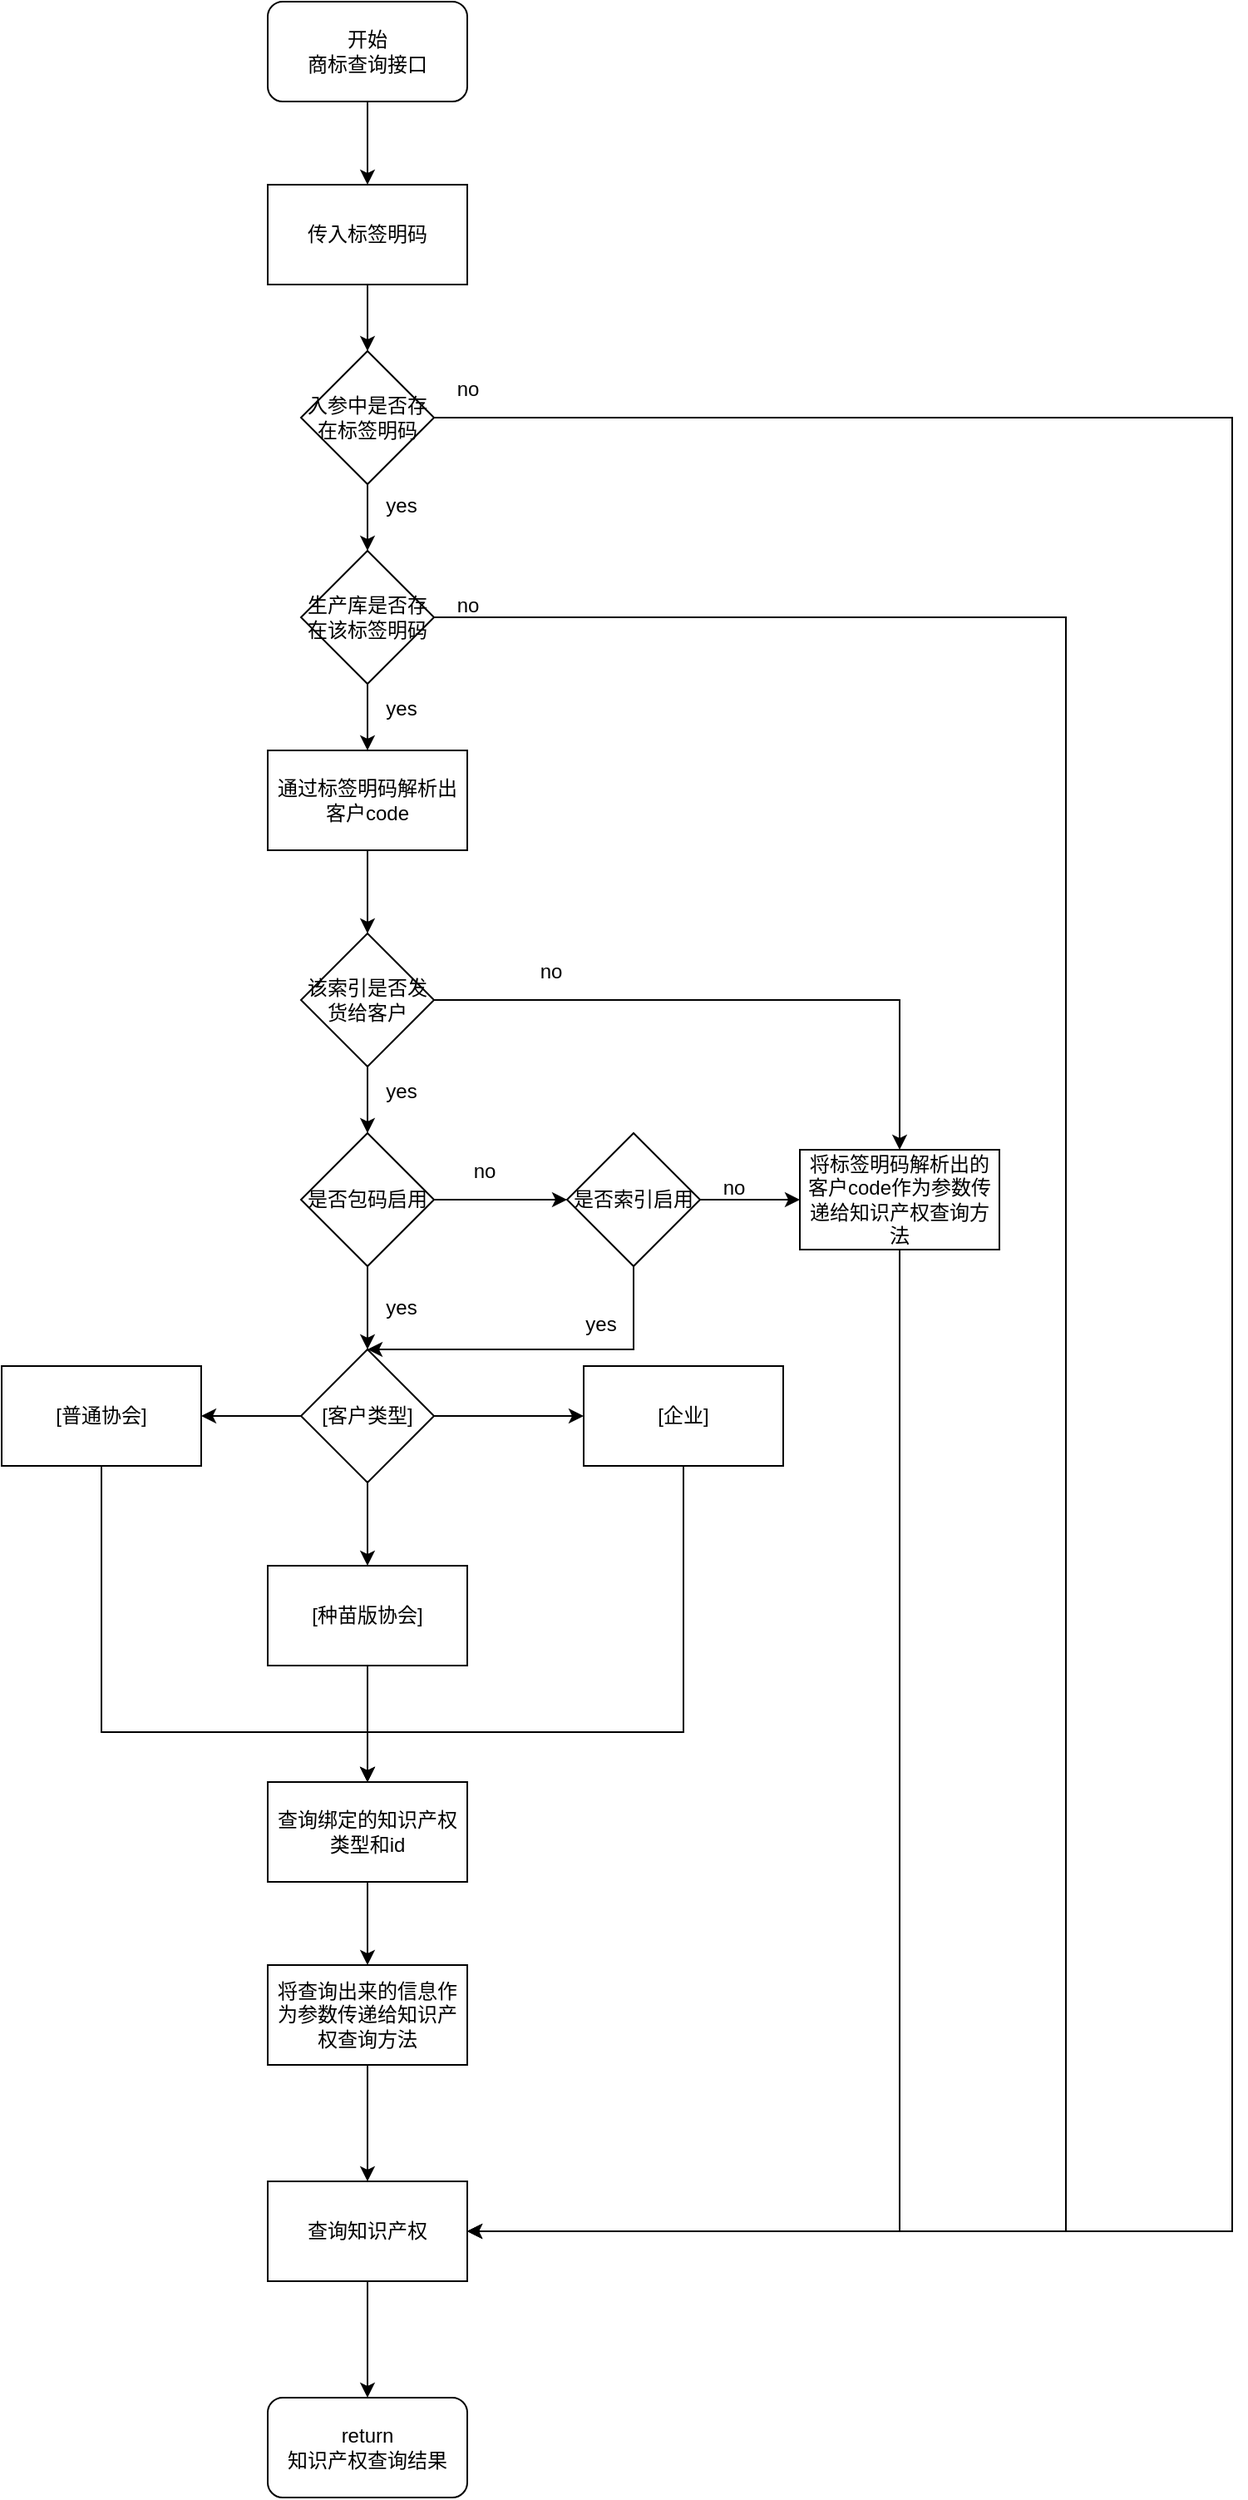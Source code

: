<mxfile version="25.0.1">
  <diagram name="第 1 页" id="s255MDiugziPjuRfIauH">
    <mxGraphModel dx="1434" dy="772" grid="1" gridSize="10" guides="1" tooltips="1" connect="1" arrows="1" fold="1" page="1" pageScale="1" pageWidth="1654" pageHeight="1169" math="0" shadow="0">
      <root>
        <mxCell id="0" />
        <mxCell id="1" parent="0" />
        <mxCell id="JbyCYwr8BGmZyS5Jvpdc-5" value="" style="edgeStyle=orthogonalEdgeStyle;rounded=0;orthogonalLoop=1;jettySize=auto;html=1;" parent="1" source="JbyCYwr8BGmZyS5Jvpdc-1" target="JbyCYwr8BGmZyS5Jvpdc-4" edge="1">
          <mxGeometry relative="1" as="geometry" />
        </mxCell>
        <mxCell id="JbyCYwr8BGmZyS5Jvpdc-1" value="&lt;font&gt;开始&lt;/font&gt;&lt;div&gt;&lt;font&gt;商标查询接口&lt;/font&gt;&lt;/div&gt;" style="rounded=1;whiteSpace=wrap;html=1;" parent="1" vertex="1">
          <mxGeometry x="600" y="120" width="120" height="60" as="geometry" />
        </mxCell>
        <mxCell id="onJ9jWcFODIxRkG4GBCm-2" value="" style="edgeStyle=orthogonalEdgeStyle;rounded=0;orthogonalLoop=1;jettySize=auto;html=1;" edge="1" parent="1" source="JbyCYwr8BGmZyS5Jvpdc-4" target="onJ9jWcFODIxRkG4GBCm-1">
          <mxGeometry relative="1" as="geometry" />
        </mxCell>
        <mxCell id="JbyCYwr8BGmZyS5Jvpdc-4" value="&lt;font&gt;传入标签明码&lt;/font&gt;" style="whiteSpace=wrap;html=1;rounded=0;" parent="1" vertex="1">
          <mxGeometry x="600" y="230" width="120" height="60" as="geometry" />
        </mxCell>
        <mxCell id="onJ9jWcFODIxRkG4GBCm-6" value="" style="edgeStyle=orthogonalEdgeStyle;rounded=0;orthogonalLoop=1;jettySize=auto;html=1;" edge="1" parent="1" source="onJ9jWcFODIxRkG4GBCm-1" target="onJ9jWcFODIxRkG4GBCm-5">
          <mxGeometry relative="1" as="geometry" />
        </mxCell>
        <mxCell id="onJ9jWcFODIxRkG4GBCm-8" value="" style="edgeStyle=orthogonalEdgeStyle;rounded=0;orthogonalLoop=1;jettySize=auto;html=1;entryX=1;entryY=0.5;entryDx=0;entryDy=0;" edge="1" parent="1" source="onJ9jWcFODIxRkG4GBCm-1" target="onJ9jWcFODIxRkG4GBCm-61">
          <mxGeometry relative="1" as="geometry">
            <mxPoint x="760" y="370" as="targetPoint" />
            <Array as="points">
              <mxPoint x="1180" y="370" />
              <mxPoint x="1180" y="1460" />
            </Array>
          </mxGeometry>
        </mxCell>
        <mxCell id="onJ9jWcFODIxRkG4GBCm-1" value="&lt;font&gt;入参中是否存在标签明码&lt;/font&gt;" style="rhombus;whiteSpace=wrap;html=1;rounded=0;" vertex="1" parent="1">
          <mxGeometry x="620" y="330" width="80" height="80" as="geometry" />
        </mxCell>
        <mxCell id="onJ9jWcFODIxRkG4GBCm-12" value="" style="edgeStyle=orthogonalEdgeStyle;rounded=0;orthogonalLoop=1;jettySize=auto;html=1;exitX=0.5;exitY=1;exitDx=0;exitDy=0;" edge="1" parent="1" source="onJ9jWcFODIxRkG4GBCm-30" target="onJ9jWcFODIxRkG4GBCm-11">
          <mxGeometry relative="1" as="geometry" />
        </mxCell>
        <mxCell id="onJ9jWcFODIxRkG4GBCm-14" value="" style="edgeStyle=orthogonalEdgeStyle;rounded=0;orthogonalLoop=1;jettySize=auto;html=1;entryX=1;entryY=0.5;entryDx=0;entryDy=0;" edge="1" parent="1" source="onJ9jWcFODIxRkG4GBCm-5" target="onJ9jWcFODIxRkG4GBCm-61">
          <mxGeometry relative="1" as="geometry">
            <mxPoint x="760" y="490" as="targetPoint" />
            <Array as="points">
              <mxPoint x="1080" y="490" />
              <mxPoint x="1080" y="1460" />
            </Array>
          </mxGeometry>
        </mxCell>
        <mxCell id="onJ9jWcFODIxRkG4GBCm-31" value="" style="edgeStyle=orthogonalEdgeStyle;rounded=0;orthogonalLoop=1;jettySize=auto;html=1;" edge="1" parent="1" source="onJ9jWcFODIxRkG4GBCm-5" target="onJ9jWcFODIxRkG4GBCm-30">
          <mxGeometry relative="1" as="geometry" />
        </mxCell>
        <mxCell id="onJ9jWcFODIxRkG4GBCm-5" value="&lt;font&gt;生产库是否存在该标签明码&lt;/font&gt;" style="rhombus;whiteSpace=wrap;html=1;rounded=0;" vertex="1" parent="1">
          <mxGeometry x="620" y="450" width="80" height="80" as="geometry" />
        </mxCell>
        <mxCell id="onJ9jWcFODIxRkG4GBCm-9" value="no" style="text;html=1;align=center;verticalAlign=middle;resizable=0;points=[];autosize=1;strokeColor=none;fillColor=none;" vertex="1" parent="1">
          <mxGeometry x="700" y="338" width="40" height="30" as="geometry" />
        </mxCell>
        <mxCell id="onJ9jWcFODIxRkG4GBCm-10" value="yes" style="text;html=1;align=center;verticalAlign=middle;resizable=0;points=[];autosize=1;strokeColor=none;fillColor=none;" vertex="1" parent="1">
          <mxGeometry x="660" y="408" width="40" height="30" as="geometry" />
        </mxCell>
        <mxCell id="onJ9jWcFODIxRkG4GBCm-33" value="" style="edgeStyle=orthogonalEdgeStyle;rounded=0;orthogonalLoop=1;jettySize=auto;html=1;" edge="1" parent="1" source="onJ9jWcFODIxRkG4GBCm-11" target="onJ9jWcFODIxRkG4GBCm-32">
          <mxGeometry relative="1" as="geometry" />
        </mxCell>
        <mxCell id="onJ9jWcFODIxRkG4GBCm-65" style="edgeStyle=orthogonalEdgeStyle;rounded=0;orthogonalLoop=1;jettySize=auto;html=1;entryX=0.5;entryY=0;entryDx=0;entryDy=0;" edge="1" parent="1" source="onJ9jWcFODIxRkG4GBCm-11" target="onJ9jWcFODIxRkG4GBCm-44">
          <mxGeometry relative="1" as="geometry" />
        </mxCell>
        <mxCell id="onJ9jWcFODIxRkG4GBCm-11" value="该索引是否发货给客户" style="rhombus;whiteSpace=wrap;html=1;rounded=0;" vertex="1" parent="1">
          <mxGeometry x="620" y="680" width="80" height="80" as="geometry" />
        </mxCell>
        <mxCell id="onJ9jWcFODIxRkG4GBCm-15" value="no" style="text;html=1;align=center;verticalAlign=middle;resizable=0;points=[];autosize=1;strokeColor=none;fillColor=none;" vertex="1" parent="1">
          <mxGeometry x="700" y="468" width="40" height="30" as="geometry" />
        </mxCell>
        <mxCell id="onJ9jWcFODIxRkG4GBCm-16" value="yes" style="text;html=1;align=center;verticalAlign=middle;resizable=0;points=[];autosize=1;strokeColor=none;fillColor=none;" vertex="1" parent="1">
          <mxGeometry x="660" y="530" width="40" height="30" as="geometry" />
        </mxCell>
        <mxCell id="onJ9jWcFODIxRkG4GBCm-30" value="通过标签明码解析出客户code" style="whiteSpace=wrap;html=1;rounded=0;" vertex="1" parent="1">
          <mxGeometry x="600" y="570" width="120" height="60" as="geometry" />
        </mxCell>
        <mxCell id="onJ9jWcFODIxRkG4GBCm-36" value="" style="edgeStyle=orthogonalEdgeStyle;rounded=0;orthogonalLoop=1;jettySize=auto;html=1;" edge="1" parent="1" source="onJ9jWcFODIxRkG4GBCm-32" target="onJ9jWcFODIxRkG4GBCm-35">
          <mxGeometry relative="1" as="geometry" />
        </mxCell>
        <mxCell id="onJ9jWcFODIxRkG4GBCm-39" value="" style="edgeStyle=orthogonalEdgeStyle;rounded=0;orthogonalLoop=1;jettySize=auto;html=1;" edge="1" parent="1" source="onJ9jWcFODIxRkG4GBCm-32" target="onJ9jWcFODIxRkG4GBCm-38">
          <mxGeometry relative="1" as="geometry" />
        </mxCell>
        <mxCell id="onJ9jWcFODIxRkG4GBCm-32" value="&lt;span style=&quot;text-wrap-mode: nowrap;&quot;&gt;是否包码启用&lt;/span&gt;" style="rhombus;whiteSpace=wrap;html=1;rounded=0;" vertex="1" parent="1">
          <mxGeometry x="620" y="800" width="80" height="80" as="geometry" />
        </mxCell>
        <mxCell id="onJ9jWcFODIxRkG4GBCm-34" value="yes" style="text;html=1;align=center;verticalAlign=middle;resizable=0;points=[];autosize=1;strokeColor=none;fillColor=none;" vertex="1" parent="1">
          <mxGeometry x="660" y="760" width="40" height="30" as="geometry" />
        </mxCell>
        <mxCell id="onJ9jWcFODIxRkG4GBCm-42" value="" style="edgeStyle=orthogonalEdgeStyle;rounded=0;orthogonalLoop=1;jettySize=auto;html=1;entryX=0.5;entryY=0;entryDx=0;entryDy=0;exitX=0.5;exitY=1;exitDx=0;exitDy=0;" edge="1" parent="1" source="onJ9jWcFODIxRkG4GBCm-35" target="onJ9jWcFODIxRkG4GBCm-38">
          <mxGeometry relative="1" as="geometry">
            <mxPoint x="820" y="960" as="targetPoint" />
            <Array as="points">
              <mxPoint x="820" y="930" />
            </Array>
          </mxGeometry>
        </mxCell>
        <mxCell id="onJ9jWcFODIxRkG4GBCm-45" value="" style="edgeStyle=orthogonalEdgeStyle;rounded=0;orthogonalLoop=1;jettySize=auto;html=1;" edge="1" parent="1" source="onJ9jWcFODIxRkG4GBCm-35" target="onJ9jWcFODIxRkG4GBCm-44">
          <mxGeometry relative="1" as="geometry" />
        </mxCell>
        <mxCell id="onJ9jWcFODIxRkG4GBCm-35" value="&lt;span style=&quot;text-wrap-mode: nowrap;&quot;&gt;是否索引启用&lt;/span&gt;" style="rhombus;whiteSpace=wrap;html=1;rounded=0;" vertex="1" parent="1">
          <mxGeometry x="780" y="800" width="80" height="80" as="geometry" />
        </mxCell>
        <mxCell id="onJ9jWcFODIxRkG4GBCm-37" value="no" style="text;html=1;align=center;verticalAlign=middle;resizable=0;points=[];autosize=1;strokeColor=none;fillColor=none;" vertex="1" parent="1">
          <mxGeometry x="710" y="808" width="40" height="30" as="geometry" />
        </mxCell>
        <mxCell id="onJ9jWcFODIxRkG4GBCm-48" value="" style="edgeStyle=orthogonalEdgeStyle;rounded=0;orthogonalLoop=1;jettySize=auto;html=1;" edge="1" parent="1" source="onJ9jWcFODIxRkG4GBCm-38" target="onJ9jWcFODIxRkG4GBCm-47">
          <mxGeometry relative="1" as="geometry" />
        </mxCell>
        <mxCell id="onJ9jWcFODIxRkG4GBCm-50" value="" style="edgeStyle=orthogonalEdgeStyle;rounded=0;orthogonalLoop=1;jettySize=auto;html=1;" edge="1" parent="1" source="onJ9jWcFODIxRkG4GBCm-38" target="onJ9jWcFODIxRkG4GBCm-49">
          <mxGeometry relative="1" as="geometry" />
        </mxCell>
        <mxCell id="onJ9jWcFODIxRkG4GBCm-52" value="" style="edgeStyle=orthogonalEdgeStyle;rounded=0;orthogonalLoop=1;jettySize=auto;html=1;" edge="1" parent="1" source="onJ9jWcFODIxRkG4GBCm-38" target="onJ9jWcFODIxRkG4GBCm-51">
          <mxGeometry relative="1" as="geometry" />
        </mxCell>
        <mxCell id="onJ9jWcFODIxRkG4GBCm-38" value="&lt;span style=&quot;text-wrap-mode: nowrap;&quot;&gt;[客户类型]&lt;/span&gt;" style="rhombus;whiteSpace=wrap;html=1;rounded=0;" vertex="1" parent="1">
          <mxGeometry x="620" y="930" width="80" height="80" as="geometry" />
        </mxCell>
        <mxCell id="onJ9jWcFODIxRkG4GBCm-40" value="yes" style="text;html=1;align=center;verticalAlign=middle;resizable=0;points=[];autosize=1;strokeColor=none;fillColor=none;" vertex="1" parent="1">
          <mxGeometry x="660" y="890" width="40" height="30" as="geometry" />
        </mxCell>
        <mxCell id="onJ9jWcFODIxRkG4GBCm-43" value="yes" style="text;html=1;align=center;verticalAlign=middle;resizable=0;points=[];autosize=1;strokeColor=none;fillColor=none;" vertex="1" parent="1">
          <mxGeometry x="780" y="900" width="40" height="30" as="geometry" />
        </mxCell>
        <mxCell id="onJ9jWcFODIxRkG4GBCm-64" style="edgeStyle=orthogonalEdgeStyle;rounded=0;orthogonalLoop=1;jettySize=auto;html=1;entryX=1;entryY=0.5;entryDx=0;entryDy=0;exitX=0.5;exitY=1;exitDx=0;exitDy=0;" edge="1" parent="1" source="onJ9jWcFODIxRkG4GBCm-44" target="onJ9jWcFODIxRkG4GBCm-61">
          <mxGeometry relative="1" as="geometry" />
        </mxCell>
        <mxCell id="onJ9jWcFODIxRkG4GBCm-44" value="将标签明码解析出的客户code作为参数传递给知识产权查询方法" style="whiteSpace=wrap;html=1;rounded=0;" vertex="1" parent="1">
          <mxGeometry x="920" y="810" width="120" height="60" as="geometry" />
        </mxCell>
        <mxCell id="onJ9jWcFODIxRkG4GBCm-46" value="no" style="text;html=1;align=center;verticalAlign=middle;resizable=0;points=[];autosize=1;strokeColor=none;fillColor=none;" vertex="1" parent="1">
          <mxGeometry x="860" y="818" width="40" height="30" as="geometry" />
        </mxCell>
        <mxCell id="onJ9jWcFODIxRkG4GBCm-56" style="edgeStyle=orthogonalEdgeStyle;rounded=0;orthogonalLoop=1;jettySize=auto;html=1;entryX=0.5;entryY=0;entryDx=0;entryDy=0;exitX=0.5;exitY=1;exitDx=0;exitDy=0;" edge="1" parent="1" source="onJ9jWcFODIxRkG4GBCm-47" target="onJ9jWcFODIxRkG4GBCm-53">
          <mxGeometry relative="1" as="geometry">
            <mxPoint x="1040" y="1250" as="targetPoint" />
            <mxPoint x="1310" y="1150" as="sourcePoint" />
            <Array as="points">
              <mxPoint x="850" y="1160" />
              <mxPoint x="660" y="1160" />
            </Array>
          </mxGeometry>
        </mxCell>
        <mxCell id="onJ9jWcFODIxRkG4GBCm-47" value="[企业]" style="whiteSpace=wrap;html=1;rounded=0;" vertex="1" parent="1">
          <mxGeometry x="790" y="940" width="120" height="60" as="geometry" />
        </mxCell>
        <mxCell id="onJ9jWcFODIxRkG4GBCm-54" value="" style="edgeStyle=orthogonalEdgeStyle;rounded=0;orthogonalLoop=1;jettySize=auto;html=1;exitX=0.5;exitY=1;exitDx=0;exitDy=0;" edge="1" parent="1" source="onJ9jWcFODIxRkG4GBCm-49" target="onJ9jWcFODIxRkG4GBCm-53">
          <mxGeometry relative="1" as="geometry">
            <Array as="points">
              <mxPoint x="500" y="1160" />
              <mxPoint x="660" y="1160" />
            </Array>
          </mxGeometry>
        </mxCell>
        <mxCell id="onJ9jWcFODIxRkG4GBCm-49" value="[普通协会]" style="whiteSpace=wrap;html=1;rounded=0;" vertex="1" parent="1">
          <mxGeometry x="440" y="940" width="120" height="60" as="geometry" />
        </mxCell>
        <mxCell id="onJ9jWcFODIxRkG4GBCm-55" style="edgeStyle=orthogonalEdgeStyle;rounded=0;orthogonalLoop=1;jettySize=auto;html=1;entryX=0.5;entryY=0;entryDx=0;entryDy=0;" edge="1" parent="1" source="onJ9jWcFODIxRkG4GBCm-51" target="onJ9jWcFODIxRkG4GBCm-53">
          <mxGeometry relative="1" as="geometry" />
        </mxCell>
        <mxCell id="onJ9jWcFODIxRkG4GBCm-51" value="[种苗版协会]" style="whiteSpace=wrap;html=1;rounded=0;" vertex="1" parent="1">
          <mxGeometry x="600" y="1060" width="120" height="60" as="geometry" />
        </mxCell>
        <mxCell id="onJ9jWcFODIxRkG4GBCm-58" value="" style="edgeStyle=orthogonalEdgeStyle;rounded=0;orthogonalLoop=1;jettySize=auto;html=1;" edge="1" parent="1" source="onJ9jWcFODIxRkG4GBCm-53" target="onJ9jWcFODIxRkG4GBCm-57">
          <mxGeometry relative="1" as="geometry" />
        </mxCell>
        <mxCell id="onJ9jWcFODIxRkG4GBCm-53" value="查询绑定的知识产权类型和id" style="whiteSpace=wrap;html=1;rounded=0;" vertex="1" parent="1">
          <mxGeometry x="600" y="1190" width="120" height="60" as="geometry" />
        </mxCell>
        <mxCell id="onJ9jWcFODIxRkG4GBCm-60" value="" style="edgeStyle=orthogonalEdgeStyle;rounded=0;orthogonalLoop=1;jettySize=auto;html=1;entryX=0.5;entryY=0;entryDx=0;entryDy=0;" edge="1" parent="1" source="onJ9jWcFODIxRkG4GBCm-57" target="onJ9jWcFODIxRkG4GBCm-61">
          <mxGeometry relative="1" as="geometry">
            <mxPoint x="660" y="1420" as="targetPoint" />
          </mxGeometry>
        </mxCell>
        <mxCell id="onJ9jWcFODIxRkG4GBCm-57" value="将查询出来的信息作为参数传递给知识产权查询方法" style="whiteSpace=wrap;html=1;rounded=0;" vertex="1" parent="1">
          <mxGeometry x="600" y="1300" width="120" height="60" as="geometry" />
        </mxCell>
        <mxCell id="onJ9jWcFODIxRkG4GBCm-59" value="return&lt;div&gt;知识产权查询结果&lt;/div&gt;" style="whiteSpace=wrap;html=1;rounded=1;" vertex="1" parent="1">
          <mxGeometry x="600" y="1560" width="120" height="60" as="geometry" />
        </mxCell>
        <mxCell id="onJ9jWcFODIxRkG4GBCm-63" style="edgeStyle=orthogonalEdgeStyle;rounded=0;orthogonalLoop=1;jettySize=auto;html=1;" edge="1" parent="1" source="onJ9jWcFODIxRkG4GBCm-61" target="onJ9jWcFODIxRkG4GBCm-59">
          <mxGeometry relative="1" as="geometry" />
        </mxCell>
        <mxCell id="onJ9jWcFODIxRkG4GBCm-61" value="查询知识产权" style="rounded=0;whiteSpace=wrap;html=1;" vertex="1" parent="1">
          <mxGeometry x="600" y="1430" width="120" height="60" as="geometry" />
        </mxCell>
        <mxCell id="onJ9jWcFODIxRkG4GBCm-66" value="no" style="text;html=1;align=center;verticalAlign=middle;resizable=0;points=[];autosize=1;strokeColor=none;fillColor=none;" vertex="1" parent="1">
          <mxGeometry x="750" y="688" width="40" height="30" as="geometry" />
        </mxCell>
      </root>
    </mxGraphModel>
  </diagram>
</mxfile>
